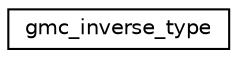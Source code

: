 digraph "Graphical Class Hierarchy"
{
 // LATEX_PDF_SIZE
  edge [fontname="Helvetica",fontsize="10",labelfontname="Helvetica",labelfontsize="10"];
  node [fontname="Helvetica",fontsize="10",shape=record];
  rankdir="LR";
  Node0 [label="gmc_inverse_type",height=0.2,width=0.4,color="black", fillcolor="white", style="filled",URL="$classgmc__inverse__type.html",tooltip=" "];
}
